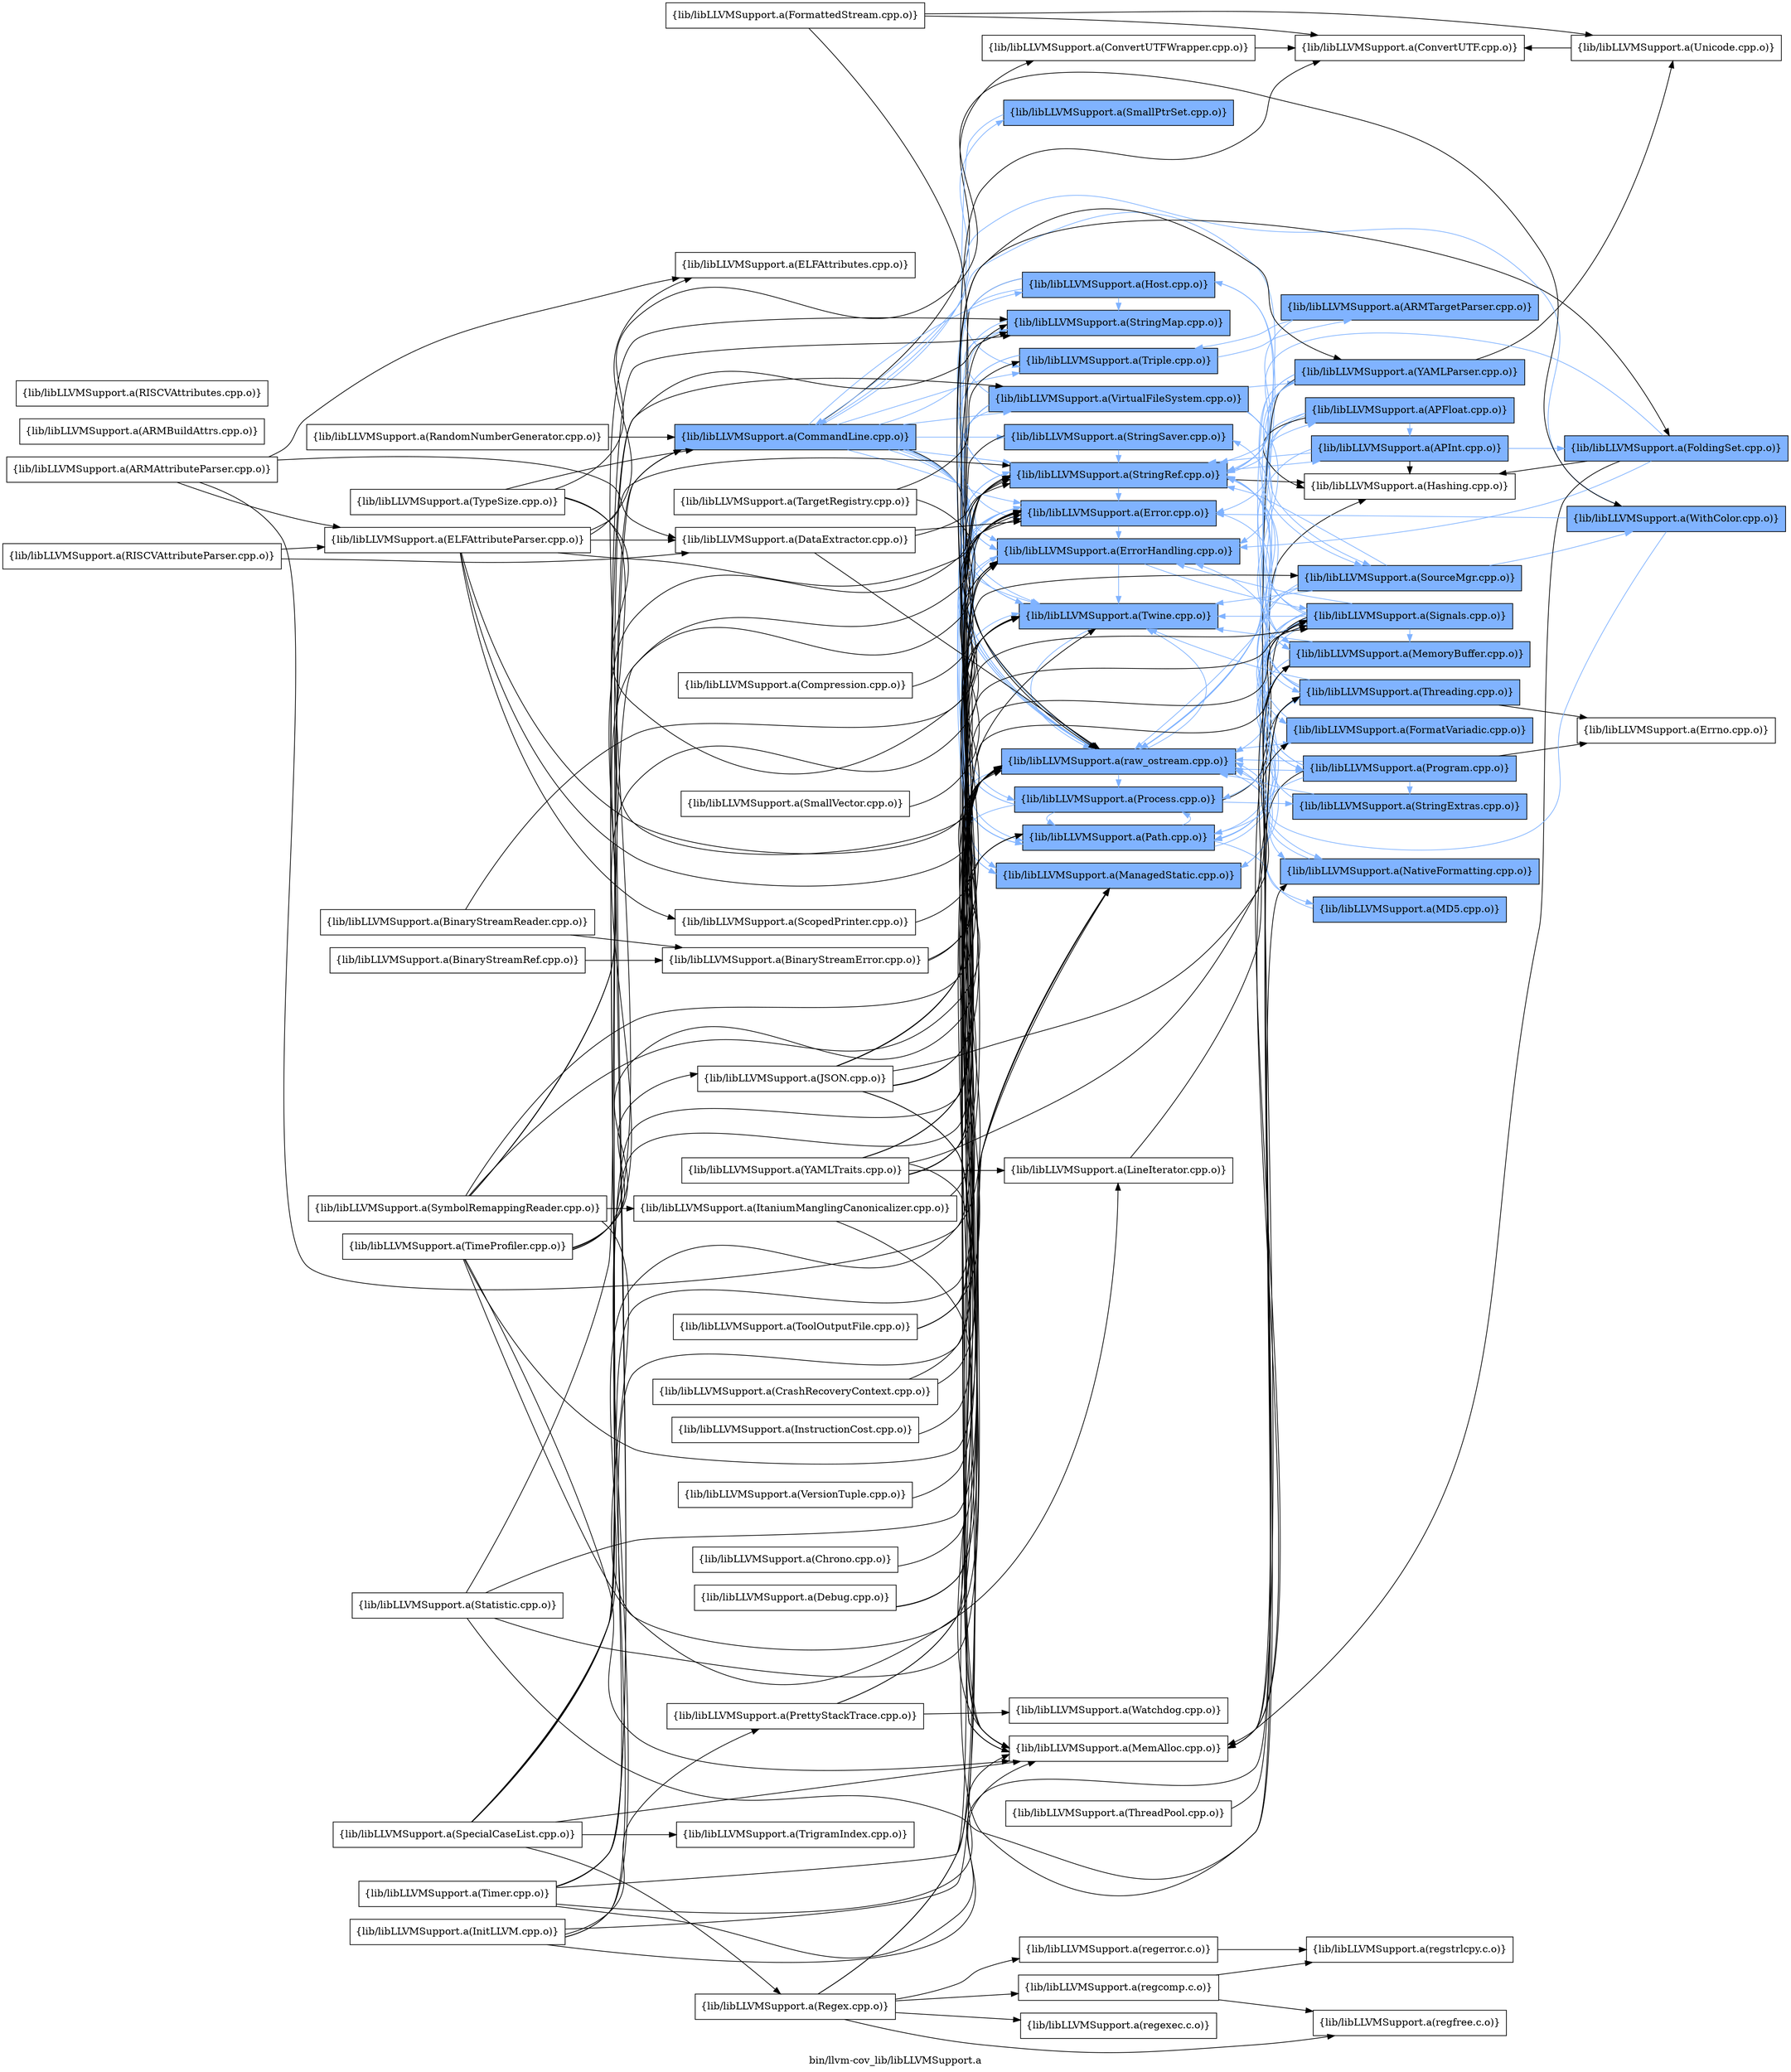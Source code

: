 digraph "bin/llvm-cov_lib/libLLVMSupport.a" {
	label="bin/llvm-cov_lib/libLLVMSupport.a";
	rankdir=LR;
	{ rank=same; Node0x562247c798f8;  }
	{ rank=same; Node0x562247c79268; Node0x562247c792b8; Node0x562247c79ad8; Node0x562247c775f8; Node0x562247c72f58; Node0x562247c764c8; Node0x562247c76dd8; Node0x562247c789f8; Node0x562247c78ea8; Node0x562247c747b8; Node0x562247c737c8; Node0x562247c73548; Node0x562247c70c58; Node0x562247c77ff8; Node0x562247c78818; Node0x562247c765b8;  }
	{ rank=same; Node0x562247c79ee8; Node0x562247c74628; Node0x562247c736d8; Node0x562247c78228; Node0x562247c79da8; Node0x562247c75f78; Node0x562247c73bd8; Node0x562247c73188; Node0x562247c727d8; Node0x562247c725a8; Node0x562247c76608; Node0x562247c73e08; Node0x562247c75898; Node0x562247c76fb8; Node0x562247c779b8;  }
	{ rank=same; Node0x562247c798f8;  }
	{ rank=same; Node0x562247c79268; Node0x562247c792b8; Node0x562247c79ad8; Node0x562247c775f8; Node0x562247c72f58; Node0x562247c764c8; Node0x562247c76dd8; Node0x562247c789f8; Node0x562247c78ea8; Node0x562247c747b8; Node0x562247c737c8; Node0x562247c73548; Node0x562247c70c58; Node0x562247c77ff8; Node0x562247c78818; Node0x562247c765b8;  }
	{ rank=same; Node0x562247c79ee8; Node0x562247c74628; Node0x562247c736d8; Node0x562247c78228; Node0x562247c79da8; Node0x562247c75f78; Node0x562247c73bd8; Node0x562247c73188; Node0x562247c727d8; Node0x562247c725a8; Node0x562247c76608; Node0x562247c73e08; Node0x562247c75898; Node0x562247c76fb8; Node0x562247c779b8;  }

	Node0x562247c798f8 [shape=record,shape=box,group=1,style=filled,fillcolor="0.600000 0.5 1",label="{lib/libLLVMSupport.a(CommandLine.cpp.o)}"];
	Node0x562247c798f8 -> Node0x562247c79268;
	Node0x562247c798f8 -> Node0x562247c792b8[color="0.600000 0.5 1"];
	Node0x562247c798f8 -> Node0x562247c79ad8[color="0.600000 0.5 1"];
	Node0x562247c798f8 -> Node0x562247c775f8[color="0.600000 0.5 1"];
	Node0x562247c798f8 -> Node0x562247c72f58;
	Node0x562247c798f8 -> Node0x562247c764c8[color="0.600000 0.5 1"];
	Node0x562247c798f8 -> Node0x562247c76dd8[color="0.600000 0.5 1"];
	Node0x562247c798f8 -> Node0x562247c789f8[color="0.600000 0.5 1"];
	Node0x562247c798f8 -> Node0x562247c78ea8[color="0.600000 0.5 1"];
	Node0x562247c798f8 -> Node0x562247c747b8[color="0.600000 0.5 1"];
	Node0x562247c798f8 -> Node0x562247c737c8[color="0.600000 0.5 1"];
	Node0x562247c798f8 -> Node0x562247c73548[color="0.600000 0.5 1"];
	Node0x562247c798f8 -> Node0x562247c70c58[color="0.600000 0.5 1"];
	Node0x562247c798f8 -> Node0x562247c77ff8[color="0.600000 0.5 1"];
	Node0x562247c798f8 -> Node0x562247c78818[color="0.600000 0.5 1"];
	Node0x562247c798f8 -> Node0x562247c765b8[color="0.600000 0.5 1"];
	Node0x562247c757a8 [shape=record,shape=box,group=0,label="{lib/libLLVMSupport.a(InitLLVM.cpp.o)}"];
	Node0x562247c757a8 -> Node0x562247c79ad8;
	Node0x562247c757a8 -> Node0x562247c775f8;
	Node0x562247c757a8 -> Node0x562247c72f58;
	Node0x562247c757a8 -> Node0x562247c751b8;
	Node0x562247c757a8 -> Node0x562247c74628;
	Node0x562247c78ea8 [shape=record,shape=box,group=1,style=filled,fillcolor="0.600000 0.5 1",label="{lib/libLLVMSupport.a(StringRef.cpp.o)}"];
	Node0x562247c78ea8 -> Node0x562247c792b8[color="0.600000 0.5 1"];
	Node0x562247c78ea8 -> Node0x562247c78228[color="0.600000 0.5 1"];
	Node0x562247c78ea8 -> Node0x562247c79da8[color="0.600000 0.5 1"];
	Node0x562247c78ea8 -> Node0x562247c75f78;
	Node0x562247c70c58 [shape=record,shape=box,group=1,style=filled,fillcolor="0.600000 0.5 1",label="{lib/libLLVMSupport.a(raw_ostream.cpp.o)}"];
	Node0x562247c70c58 -> Node0x562247c792b8[color="0.600000 0.5 1"];
	Node0x562247c70c58 -> Node0x562247c79ad8[color="0.600000 0.5 1"];
	Node0x562247c70c58 -> Node0x562247c76608[color="0.600000 0.5 1"];
	Node0x562247c70c58 -> Node0x562247c73e08[color="0.600000 0.5 1"];
	Node0x562247c70c58 -> Node0x562247c737c8[color="0.600000 0.5 1"];
	Node0x562247c70c58 -> Node0x562247c78818[color="0.600000 0.5 1"];
	Node0x562247c70c58 -> Node0x562247c765b8[color="0.600000 0.5 1"];
	Node0x562247c70c58 -> Node0x562247c75898[color="0.600000 0.5 1"];
	Node0x562247c78818 [shape=record,shape=box,group=1,style=filled,fillcolor="0.600000 0.5 1",label="{lib/libLLVMSupport.a(Path.cpp.o)}"];
	Node0x562247c78818 -> Node0x562247c792b8[color="0.600000 0.5 1"];
	Node0x562247c78818 -> Node0x562247c78ea8[color="0.600000 0.5 1"];
	Node0x562247c78818 -> Node0x562247c737c8[color="0.600000 0.5 1"];
	Node0x562247c78818 -> Node0x562247c76fb8[color="0.600000 0.5 1"];
	Node0x562247c78818 -> Node0x562247c765b8[color="0.600000 0.5 1"];
	Node0x562247c78818 -> Node0x562247c74628[color="0.600000 0.5 1"];
	Node0x562247c765b8 [shape=record,shape=box,group=1,style=filled,fillcolor="0.600000 0.5 1",label="{lib/libLLVMSupport.a(Process.cpp.o)}"];
	Node0x562247c765b8 -> Node0x562247c792b8[color="0.600000 0.5 1"];
	Node0x562247c765b8 -> Node0x562247c775f8[color="0.600000 0.5 1"];
	Node0x562247c765b8 -> Node0x562247c779b8[color="0.600000 0.5 1"];
	Node0x562247c765b8 -> Node0x562247c78ea8[color="0.600000 0.5 1"];
	Node0x562247c765b8 -> Node0x562247c75f78;
	Node0x562247c765b8 -> Node0x562247c78818[color="0.600000 0.5 1"];
	Node0x562247c792b8 [shape=record,shape=box,group=1,style=filled,fillcolor="0.600000 0.5 1",label="{lib/libLLVMSupport.a(Error.cpp.o)}"];
	Node0x562247c792b8 -> Node0x562247c79ad8[color="0.600000 0.5 1"];
	Node0x562247c792b8 -> Node0x562247c775f8[color="0.600000 0.5 1"];
	Node0x562247c792b8 -> Node0x562247c737c8[color="0.600000 0.5 1"];
	Node0x562247c792b8 -> Node0x562247c70c58[color="0.600000 0.5 1"];
	Node0x562247c72f58 [shape=record,shape=box,group=0,label="{lib/libLLVMSupport.a(MemAlloc.cpp.o)}"];
	Node0x562247c73188 [shape=record,shape=box,group=1,style=filled,fillcolor="0.600000 0.5 1",label="{lib/libLLVMSupport.a(MemoryBuffer.cpp.o)}"];
	Node0x562247c73188 -> Node0x562247c792b8[color="0.600000 0.5 1"];
	Node0x562247c73188 -> Node0x562247c737c8[color="0.600000 0.5 1"];
	Node0x562247c73188 -> Node0x562247c78818[color="0.600000 0.5 1"];
	Node0x562247c73188 -> Node0x562247c765b8[color="0.600000 0.5 1"];
	Node0x562247c73188 -> Node0x562247c75898[color="0.600000 0.5 1"];
	Node0x562247c764c8 [shape=record,shape=box,group=1,style=filled,fillcolor="0.600000 0.5 1",label="{lib/libLLVMSupport.a(SmallPtrSet.cpp.o)}"];
	Node0x562247c764c8 -> Node0x562247c79ad8[color="0.600000 0.5 1"];
	Node0x562247c78d18 [shape=record,shape=box,group=0,label="{lib/libLLVMSupport.a(Chrono.cpp.o)}"];
	Node0x562247c78d18 -> Node0x562247c70c58;
	Node0x562247c77288 [shape=record,shape=box,group=0,label="{lib/libLLVMSupport.a(SpecialCaseList.cpp.o)}"];
	Node0x562247c77288 -> Node0x562247c79ad8;
	Node0x562247c77288 -> Node0x562247c72f58;
	Node0x562247c77288 -> Node0x562247c74a88;
	Node0x562247c77288 -> Node0x562247c76dd8;
	Node0x562247c77288 -> Node0x562247c78ea8;
	Node0x562247c77288 -> Node0x562247c74ad8;
	Node0x562247c77288 -> Node0x562247c737c8;
	Node0x562247c77288 -> Node0x562247c73548;
	Node0x562247c76dd8 [shape=record,shape=box,group=1,style=filled,fillcolor="0.600000 0.5 1",label="{lib/libLLVMSupport.a(StringMap.cpp.o)}"];
	Node0x562247c76dd8 -> Node0x562247c79ad8[color="0.600000 0.5 1"];
	Node0x562247c757f8 [shape=record,shape=box,group=0,label="{lib/libLLVMSupport.a(ThreadPool.cpp.o)}"];
	Node0x562247c757f8 -> Node0x562247c736d8;
	Node0x562247c75a78 [shape=record,shape=box,group=0,label="{lib/libLLVMSupport.a(ToolOutputFile.cpp.o)}"];
	Node0x562247c75a78 -> Node0x562247c70c58;
	Node0x562247c75a78 -> Node0x562247c78818;
	Node0x562247c75a78 -> Node0x562247c74628;
	Node0x562247c747b8 [shape=record,shape=box,group=1,style=filled,fillcolor="0.600000 0.5 1",label="{lib/libLLVMSupport.a(Triple.cpp.o)}"];
	Node0x562247c747b8 -> Node0x562247c78ea8[color="0.600000 0.5 1"];
	Node0x562247c747b8 -> Node0x562247c73bd8[color="0.600000 0.5 1"];
	Node0x562247c747b8 -> Node0x562247c737c8[color="0.600000 0.5 1"];
	Node0x562247c737c8 [shape=record,shape=box,group=1,style=filled,fillcolor="0.600000 0.5 1",label="{lib/libLLVMSupport.a(Twine.cpp.o)}"];
	Node0x562247c737c8 -> Node0x562247c70c58[color="0.600000 0.5 1"];
	Node0x562247c73548 [shape=record,shape=box,group=1,style=filled,fillcolor="0.600000 0.5 1",label="{lib/libLLVMSupport.a(VirtualFileSystem.cpp.o)}"];
	Node0x562247c73548 -> Node0x562247c792b8[color="0.600000 0.5 1"];
	Node0x562247c73548 -> Node0x562247c72f58;
	Node0x562247c73548 -> Node0x562247c73188[color="0.600000 0.5 1"];
	Node0x562247c73548 -> Node0x562247c76dd8[color="0.600000 0.5 1"];
	Node0x562247c73548 -> Node0x562247c78ea8[color="0.600000 0.5 1"];
	Node0x562247c73548 -> Node0x562247c737c8[color="0.600000 0.5 1"];
	Node0x562247c73548 -> Node0x562247c727d8[color="0.600000 0.5 1"];
	Node0x562247c73548 -> Node0x562247c725a8[color="0.600000 0.5 1"];
	Node0x562247c73548 -> Node0x562247c70c58[color="0.600000 0.5 1"];
	Node0x562247c73548 -> Node0x562247c78818[color="0.600000 0.5 1"];
	Node0x562247c75898 [shape=record,shape=box,group=1,style=filled,fillcolor="0.600000 0.5 1",label="{lib/libLLVMSupport.a(Program.cpp.o)}"];
	Node0x562247c75898 -> Node0x562247c72f58;
	Node0x562247c75898 -> Node0x562247c779b8[color="0.600000 0.5 1"];
	Node0x562247c75898 -> Node0x562247c789f8[color="0.600000 0.5 1"];
	Node0x562247c75898 -> Node0x562247c78ea8[color="0.600000 0.5 1"];
	Node0x562247c75898 -> Node0x562247c70c58[color="0.600000 0.5 1"];
	Node0x562247c75898 -> Node0x562247c78818[color="0.600000 0.5 1"];
	Node0x562247c75898 -> Node0x562247c74da8;
	Node0x562247c75f28 [shape=record,shape=box,group=0,label="{lib/libLLVMSupport.a(JSON.cpp.o)}"];
	Node0x562247c75f28 -> Node0x562247c79ee8;
	Node0x562247c75f28 -> Node0x562247c792b8;
	Node0x562247c75f28 -> Node0x562247c76608;
	Node0x562247c75f28 -> Node0x562247c72f58;
	Node0x562247c75f28 -> Node0x562247c73e08;
	Node0x562247c75f28 -> Node0x562247c78ea8;
	Node0x562247c75f28 -> Node0x562247c737c8;
	Node0x562247c75f28 -> Node0x562247c70c58;
	Node0x562247c74a88 [shape=record,shape=box,group=0,label="{lib/libLLVMSupport.a(Regex.cpp.o)}"];
	Node0x562247c74a88 -> Node0x562247c78ea8;
	Node0x562247c74a88 -> Node0x562247c737c8;
	Node0x562247c74a88 -> Node0x562247c70f78;
	Node0x562247c74a88 -> Node0x562247c795d8;
	Node0x562247c74a88 -> Node0x562247c79308;
	Node0x562247c74a88 -> Node0x562247c79a88;
	Node0x562247c76e28 [shape=record,shape=box,group=0,label="{lib/libLLVMSupport.a(LineIterator.cpp.o)}"];
	Node0x562247c76e28 -> Node0x562247c73188;
	Node0x562247c779b8 [shape=record,shape=box,group=1,style=filled,fillcolor="0.600000 0.5 1",label="{lib/libLLVMSupport.a(StringExtras.cpp.o)}"];
	Node0x562247c779b8 -> Node0x562247c78ea8[color="0.600000 0.5 1"];
	Node0x562247c779b8 -> Node0x562247c70c58[color="0.600000 0.5 1"];
	Node0x562247c79268 [shape=record,shape=box,group=0,label="{lib/libLLVMSupport.a(ConvertUTFWrapper.cpp.o)}"];
	Node0x562247c79268 -> Node0x562247c79ee8;
	Node0x562247c79ad8 [shape=record,shape=box,group=1,style=filled,fillcolor="0.600000 0.5 1",label="{lib/libLLVMSupport.a(ErrorHandling.cpp.o)}"];
	Node0x562247c79ad8 -> Node0x562247c737c8[color="0.600000 0.5 1"];
	Node0x562247c79ad8 -> Node0x562247c70c58[color="0.600000 0.5 1"];
	Node0x562247c79ad8 -> Node0x562247c74628[color="0.600000 0.5 1"];
	Node0x562247c775f8 [shape=record,shape=box,group=1,style=filled,fillcolor="0.600000 0.5 1",label="{lib/libLLVMSupport.a(ManagedStatic.cpp.o)}"];
	Node0x562247c775f8 -> Node0x562247c736d8[color="0.600000 0.5 1"];
	Node0x562247c789f8 [shape=record,shape=box,group=1,style=filled,fillcolor="0.600000 0.5 1",label="{lib/libLLVMSupport.a(StringSaver.cpp.o)}"];
	Node0x562247c789f8 -> Node0x562247c72f58;
	Node0x562247c789f8 -> Node0x562247c78ea8[color="0.600000 0.5 1"];
	Node0x562247c77ff8 [shape=record,shape=box,group=1,style=filled,fillcolor="0.600000 0.5 1",label="{lib/libLLVMSupport.a(Host.cpp.o)}"];
	Node0x562247c77ff8 -> Node0x562247c72f58;
	Node0x562247c77ff8 -> Node0x562247c73188[color="0.600000 0.5 1"];
	Node0x562247c77ff8 -> Node0x562247c76dd8[color="0.600000 0.5 1"];
	Node0x562247c77ff8 -> Node0x562247c78ea8[color="0.600000 0.5 1"];
	Node0x562247c77ff8 -> Node0x562247c747b8[color="0.600000 0.5 1"];
	Node0x562247c77ff8 -> Node0x562247c70c58[color="0.600000 0.5 1"];
	Node0x562247c79ee8 [shape=record,shape=box,group=0,label="{lib/libLLVMSupport.a(ConvertUTF.cpp.o)}"];
	Node0x562247c74628 [shape=record,shape=box,group=1,style=filled,fillcolor="0.600000 0.5 1",label="{lib/libLLVMSupport.a(Signals.cpp.o)}"];
	Node0x562247c74628 -> Node0x562247c798f8[color="0.600000 0.5 1"];
	Node0x562247c74628 -> Node0x562247c79ad8[color="0.600000 0.5 1"];
	Node0x562247c74628 -> Node0x562247c76608[color="0.600000 0.5 1"];
	Node0x562247c74628 -> Node0x562247c775f8[color="0.600000 0.5 1"];
	Node0x562247c74628 -> Node0x562247c72f58;
	Node0x562247c74628 -> Node0x562247c73188[color="0.600000 0.5 1"];
	Node0x562247c74628 -> Node0x562247c73e08[color="0.600000 0.5 1"];
	Node0x562247c74628 -> Node0x562247c78ea8[color="0.600000 0.5 1"];
	Node0x562247c74628 -> Node0x562247c737c8[color="0.600000 0.5 1"];
	Node0x562247c74628 -> Node0x562247c70c58[color="0.600000 0.5 1"];
	Node0x562247c74628 -> Node0x562247c78818[color="0.600000 0.5 1"];
	Node0x562247c74628 -> Node0x562247c75898[color="0.600000 0.5 1"];
	Node0x562247c74628 -> Node0x562247c736d8[color="0.600000 0.5 1"];
	Node0x562247c7a2a8 [shape=record,shape=box,group=0,label="{lib/libLLVMSupport.a(Debug.cpp.o)}"];
	Node0x562247c7a2a8 -> Node0x562247c775f8;
	Node0x562247c7a2a8 -> Node0x562247c70c58;
	Node0x562247c751b8 [shape=record,shape=box,group=0,label="{lib/libLLVMSupport.a(PrettyStackTrace.cpp.o)}"];
	Node0x562247c751b8 -> Node0x562247c70c58;
	Node0x562247c751b8 -> Node0x562247c74628;
	Node0x562247c751b8 -> Node0x562247c73278;
	Node0x562247c76608 [shape=record,shape=box,group=1,style=filled,fillcolor="0.600000 0.5 1",label="{lib/libLLVMSupport.a(FormatVariadic.cpp.o)}"];
	Node0x562247c76608 -> Node0x562247c78ea8[color="0.600000 0.5 1"];
	Node0x562247c73e08 [shape=record,shape=box,group=1,style=filled,fillcolor="0.600000 0.5 1",label="{lib/libLLVMSupport.a(NativeFormatting.cpp.o)}"];
	Node0x562247c73e08 -> Node0x562247c70c58[color="0.600000 0.5 1"];
	Node0x562247c736d8 [shape=record,shape=box,group=1,style=filled,fillcolor="0.600000 0.5 1",label="{lib/libLLVMSupport.a(Threading.cpp.o)}"];
	Node0x562247c736d8 -> Node0x562247c79ad8[color="0.600000 0.5 1"];
	Node0x562247c736d8 -> Node0x562247c72f58;
	Node0x562247c736d8 -> Node0x562247c78ea8[color="0.600000 0.5 1"];
	Node0x562247c736d8 -> Node0x562247c737c8[color="0.600000 0.5 1"];
	Node0x562247c736d8 -> Node0x562247c77ff8[color="0.600000 0.5 1"];
	Node0x562247c736d8 -> Node0x562247c74da8;
	Node0x562247c73278 [shape=record,shape=box,group=0,label="{lib/libLLVMSupport.a(Watchdog.cpp.o)}"];
	Node0x562247c70f78 [shape=record,shape=box,group=0,label="{lib/libLLVMSupport.a(regcomp.c.o)}"];
	Node0x562247c70f78 -> Node0x562247c79a88;
	Node0x562247c70f78 -> Node0x562247c782c8;
	Node0x562247c795d8 [shape=record,shape=box,group=0,label="{lib/libLLVMSupport.a(regerror.c.o)}"];
	Node0x562247c795d8 -> Node0x562247c782c8;
	Node0x562247c79308 [shape=record,shape=box,group=0,label="{lib/libLLVMSupport.a(regexec.c.o)}"];
	Node0x562247c79a88 [shape=record,shape=box,group=0,label="{lib/libLLVMSupport.a(regfree.c.o)}"];
	Node0x562247c75848 [shape=record,shape=box,group=0,label="{lib/libLLVMSupport.a(SmallVector.cpp.o)}"];
	Node0x562247c75848 -> Node0x562247c79ad8;
	Node0x562247c74ad8 [shape=record,shape=box,group=0,label="{lib/libLLVMSupport.a(TrigramIndex.cpp.o)}"];
	Node0x562247c78228 [shape=record,shape=box,group=1,style=filled,fillcolor="0.600000 0.5 1",label="{lib/libLLVMSupport.a(APFloat.cpp.o)}"];
	Node0x562247c78228 -> Node0x562247c792b8[color="0.600000 0.5 1"];
	Node0x562247c78228 -> Node0x562247c78ea8[color="0.600000 0.5 1"];
	Node0x562247c78228 -> Node0x562247c79da8[color="0.600000 0.5 1"];
	Node0x562247c78228 -> Node0x562247c75f78;
	Node0x562247c78228 -> Node0x562247c70c58[color="0.600000 0.5 1"];
	Node0x562247c79da8 [shape=record,shape=box,group=1,style=filled,fillcolor="0.600000 0.5 1",label="{lib/libLLVMSupport.a(APInt.cpp.o)}"];
	Node0x562247c79da8 -> Node0x562247c78ea8[color="0.600000 0.5 1"];
	Node0x562247c79da8 -> Node0x562247c770a8[color="0.600000 0.5 1"];
	Node0x562247c79da8 -> Node0x562247c75f78;
	Node0x562247c79da8 -> Node0x562247c70c58[color="0.600000 0.5 1"];
	Node0x562247c75f78 [shape=record,shape=box,group=0,label="{lib/libLLVMSupport.a(Hashing.cpp.o)}"];
	Node0x562247c770a8 [shape=record,shape=box,group=1,style=filled,fillcolor="0.600000 0.5 1",label="{lib/libLLVMSupport.a(FoldingSet.cpp.o)}"];
	Node0x562247c770a8 -> Node0x562247c79ad8[color="0.600000 0.5 1"];
	Node0x562247c770a8 -> Node0x562247c72f58;
	Node0x562247c770a8 -> Node0x562247c78ea8[color="0.600000 0.5 1"];
	Node0x562247c770a8 -> Node0x562247c75f78;
	Node0x562247c73bd8 [shape=record,shape=box,group=1,style=filled,fillcolor="0.600000 0.5 1",label="{lib/libLLVMSupport.a(ARMTargetParser.cpp.o)}"];
	Node0x562247c73bd8 -> Node0x562247c78ea8[color="0.600000 0.5 1"];
	Node0x562247c73bd8 -> Node0x562247c747b8[color="0.600000 0.5 1"];
	Node0x562247c727d8 [shape=record,shape=box,group=1,style=filled,fillcolor="0.600000 0.5 1",label="{lib/libLLVMSupport.a(SourceMgr.cpp.o)}"];
	Node0x562247c727d8 -> Node0x562247c73188[color="0.600000 0.5 1"];
	Node0x562247c727d8 -> Node0x562247c78ea8[color="0.600000 0.5 1"];
	Node0x562247c727d8 -> Node0x562247c737c8[color="0.600000 0.5 1"];
	Node0x562247c727d8 -> Node0x562247c724b8[color="0.600000 0.5 1"];
	Node0x562247c727d8 -> Node0x562247c70c58[color="0.600000 0.5 1"];
	Node0x562247c727d8 -> Node0x562247c78818[color="0.600000 0.5 1"];
	Node0x562247c725a8 [shape=record,shape=box,group=1,style=filled,fillcolor="0.600000 0.5 1",label="{lib/libLLVMSupport.a(YAMLParser.cpp.o)}"];
	Node0x562247c725a8 -> Node0x562247c79ad8[color="0.600000 0.5 1"];
	Node0x562247c725a8 -> Node0x562247c72f58;
	Node0x562247c725a8 -> Node0x562247c73188[color="0.600000 0.5 1"];
	Node0x562247c725a8 -> Node0x562247c78ea8[color="0.600000 0.5 1"];
	Node0x562247c725a8 -> Node0x562247c727d8[color="0.600000 0.5 1"];
	Node0x562247c725a8 -> Node0x562247c72738;
	Node0x562247c725a8 -> Node0x562247c70c58[color="0.600000 0.5 1"];
	Node0x562247c724b8 [shape=record,shape=box,group=1,style=filled,fillcolor="0.600000 0.5 1",label="{lib/libLLVMSupport.a(WithColor.cpp.o)}"];
	Node0x562247c724b8 -> Node0x562247c798f8[color="0.600000 0.5 1"];
	Node0x562247c724b8 -> Node0x562247c792b8[color="0.600000 0.5 1"];
	Node0x562247c724b8 -> Node0x562247c70c58[color="0.600000 0.5 1"];
	Node0x562247c72738 [shape=record,shape=box,group=0,label="{lib/libLLVMSupport.a(Unicode.cpp.o)}"];
	Node0x562247c72738 -> Node0x562247c79ee8;
	Node0x562247c782c8 [shape=record,shape=box,group=0,label="{lib/libLLVMSupport.a(regstrlcpy.c.o)}"];
	Node0x562247c76fb8 [shape=record,shape=box,group=1,style=filled,fillcolor="0.600000 0.5 1",label="{lib/libLLVMSupport.a(MD5.cpp.o)}"];
	Node0x562247c76fb8 -> Node0x562247c70c58[color="0.600000 0.5 1"];
	Node0x562247c759d8 [shape=record,shape=box,group=0,label="{lib/libLLVMSupport.a(CrashRecoveryContext.cpp.o)}"];
	Node0x562247c759d8 -> Node0x562247c775f8;
	Node0x562247c759d8 -> Node0x562247c74628;
	Node0x562247c74da8 [shape=record,shape=box,group=0,label="{lib/libLLVMSupport.a(Errno.cpp.o)}"];
	Node0x562247c77cd8 [shape=record,shape=box,group=0,label="{lib/libLLVMSupport.a(DataExtractor.cpp.o)}"];
	Node0x562247c77cd8 -> Node0x562247c792b8;
	Node0x562247c77cd8 -> Node0x562247c78ea8;
	Node0x562247c77cd8 -> Node0x562247c70c58;
	Node0x562247c75208 [shape=record,shape=box,group=0,label="{lib/libLLVMSupport.a(TargetRegistry.cpp.o)}"];
	Node0x562247c75208 -> Node0x562247c747b8;
	Node0x562247c75208 -> Node0x562247c70c58;
	Node0x562247c716f8 [shape=record,shape=box,group=0,label="{lib/libLLVMSupport.a(TypeSize.cpp.o)}"];
	Node0x562247c716f8 -> Node0x562247c798f8;
	Node0x562247c716f8 -> Node0x562247c79ad8;
	Node0x562247c716f8 -> Node0x562247c724b8;
	Node0x562247c716f8 -> Node0x562247c70c58;
	Node0x562247c77788 [shape=record,shape=box,group=0,label="{lib/libLLVMSupport.a(FormattedStream.cpp.o)}"];
	Node0x562247c77788 -> Node0x562247c79ee8;
	Node0x562247c77788 -> Node0x562247c72738;
	Node0x562247c77788 -> Node0x562247c70c58;
	Node0x562247c745d8 [shape=record,shape=box,group=0,label="{lib/libLLVMSupport.a(InstructionCost.cpp.o)}"];
	Node0x562247c745d8 -> Node0x562247c70c58;
	Node0x562247c78c28 [shape=record,shape=box,group=0,label="{lib/libLLVMSupport.a(Statistic.cpp.o)}"];
	Node0x562247c78c28 -> Node0x562247c798f8;
	Node0x562247c78c28 -> Node0x562247c775f8;
	Node0x562247c78c28 -> Node0x562247c70c58;
	Node0x562247c78c28 -> Node0x562247c736d8;
	Node0x562247c789a8 [shape=record,shape=box,group=0,label="{lib/libLLVMSupport.a(Timer.cpp.o)}"];
	Node0x562247c789a8 -> Node0x562247c798f8;
	Node0x562247c789a8 -> Node0x562247c775f8;
	Node0x562247c789a8 -> Node0x562247c72f58;
	Node0x562247c789a8 -> Node0x562247c76dd8;
	Node0x562247c789a8 -> Node0x562247c70c58;
	Node0x562247c789a8 -> Node0x562247c736d8;
	Node0x562247c72828 [shape=record,shape=box,group=0,label="{lib/libLLVMSupport.a(RandomNumberGenerator.cpp.o)}"];
	Node0x562247c72828 -> Node0x562247c798f8;
	Node0x562247c74038 [shape=record,shape=box,group=0,label="{lib/libLLVMSupport.a(ARMBuildAttrs.cpp.o)}"];
	Node0x562247c75028 [shape=record,shape=box,group=0,label="{lib/libLLVMSupport.a(ELFAttributeParser.cpp.o)}"];
	Node0x562247c75028 -> Node0x562247c792b8;
	Node0x562247c75028 -> Node0x562247c78ea8;
	Node0x562247c75028 -> Node0x562247c737c8;
	Node0x562247c75028 -> Node0x562247c70c58;
	Node0x562247c75028 -> Node0x562247c77cd8;
	Node0x562247c75028 -> Node0x562247c70578;
	Node0x562247c75028 -> Node0x562247c70d48;
	Node0x562247c71428 [shape=record,shape=box,group=0,label="{lib/libLLVMSupport.a(RISCVAttributes.cpp.o)}"];
	Node0x562247c748a8 [shape=record,shape=box,group=0,label="{lib/libLLVMSupport.a(ARMAttributeParser.cpp.o)}"];
	Node0x562247c748a8 -> Node0x562247c70c58;
	Node0x562247c748a8 -> Node0x562247c77cd8;
	Node0x562247c748a8 -> Node0x562247c75028;
	Node0x562247c748a8 -> Node0x562247c70578;
	Node0x562247c70578 [shape=record,shape=box,group=0,label="{lib/libLLVMSupport.a(ELFAttributes.cpp.o)}"];
	Node0x562247c70d48 [shape=record,shape=box,group=0,label="{lib/libLLVMSupport.a(ScopedPrinter.cpp.o)}"];
	Node0x562247c70d48 -> Node0x562247c70c58;
	Node0x562247c71c48 [shape=record,shape=box,group=0,label="{lib/libLLVMSupport.a(RISCVAttributeParser.cpp.o)}"];
	Node0x562247c71c48 -> Node0x562247c77cd8;
	Node0x562247c71c48 -> Node0x562247c75028;
	Node0x562247c73818 [shape=record,shape=box,group=0,label="{lib/libLLVMSupport.a(BinaryStreamReader.cpp.o)}"];
	Node0x562247c73818 -> Node0x562247c792b8;
	Node0x562247c73818 -> Node0x562247c76a18;
	Node0x562247c76a18 [shape=record,shape=box,group=0,label="{lib/libLLVMSupport.a(BinaryStreamError.cpp.o)}"];
	Node0x562247c76a18 -> Node0x562247c792b8;
	Node0x562247c76a18 -> Node0x562247c70c58;
	Node0x562247c77828 [shape=record,shape=box,group=0,label="{lib/libLLVMSupport.a(BinaryStreamRef.cpp.o)}"];
	Node0x562247c77828 -> Node0x562247c76a18;
	Node0x562247c70d98 [shape=record,shape=box,group=0,label="{lib/libLLVMSupport.a(Compression.cpp.o)}"];
	Node0x562247c70d98 -> Node0x562247c792b8;
	Node0x562247c73ef8 [shape=record,shape=box,group=0,label="{lib/libLLVMSupport.a(ItaniumManglingCanonicalizer.cpp.o)}"];
	Node0x562247c73ef8 -> Node0x562247c72f58;
	Node0x562247c73ef8 -> Node0x562247c770a8;
	Node0x562247c72fa8 [shape=record,shape=box,group=0,label="{lib/libLLVMSupport.a(SymbolRemappingReader.cpp.o)}"];
	Node0x562247c72fa8 -> Node0x562247c792b8;
	Node0x562247c72fa8 -> Node0x562247c76e28;
	Node0x562247c72fa8 -> Node0x562247c78ea8;
	Node0x562247c72fa8 -> Node0x562247c737c8;
	Node0x562247c72fa8 -> Node0x562247c70c58;
	Node0x562247c72fa8 -> Node0x562247c73ef8;
	Node0x562247c761f8 [shape=record,shape=box,group=0,label="{lib/libLLVMSupport.a(TimeProfiler.cpp.o)}"];
	Node0x562247c761f8 -> Node0x562247c792b8;
	Node0x562247c761f8 -> Node0x562247c75f28;
	Node0x562247c761f8 -> Node0x562247c72f58;
	Node0x562247c761f8 -> Node0x562247c76dd8;
	Node0x562247c761f8 -> Node0x562247c737c8;
	Node0x562247c761f8 -> Node0x562247c70c58;
	Node0x562247c761f8 -> Node0x562247c78818;
	Node0x562247c72148 [shape=record,shape=box,group=0,label="{lib/libLLVMSupport.a(YAMLTraits.cpp.o)}"];
	Node0x562247c72148 -> Node0x562247c79ad8;
	Node0x562247c72148 -> Node0x562247c76e28;
	Node0x562247c72148 -> Node0x562247c72f58;
	Node0x562247c72148 -> Node0x562247c73188;
	Node0x562247c72148 -> Node0x562247c76dd8;
	Node0x562247c72148 -> Node0x562247c78ea8;
	Node0x562247c72148 -> Node0x562247c737c8;
	Node0x562247c72148 -> Node0x562247c727d8;
	Node0x562247c72148 -> Node0x562247c725a8;
	Node0x562247c72148 -> Node0x562247c70c58;
	Node0x562247c73c78 [shape=record,shape=box,group=0,label="{lib/libLLVMSupport.a(VersionTuple.cpp.o)}"];
	Node0x562247c73c78 -> Node0x562247c70c58;
}

